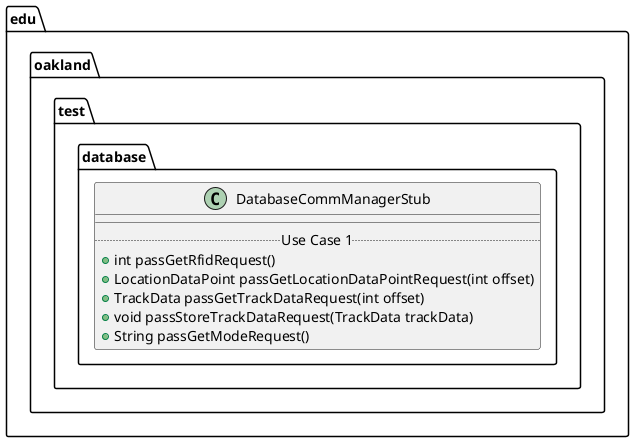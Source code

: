 @startuml DatabaseCommManagerStub

package edu.oakland.test.database {
    class DatabaseCommManagerStub {
        __
        .. Use Case 1 ..
        + int passGetRfidRequest()
        + LocationDataPoint passGetLocationDataPointRequest(int offset)
        + TrackData passGetTrackDataRequest(int offset)
        + void passStoreTrackDataRequest(TrackData trackData)
        + String passGetModeRequest()
    }
}

@enduml